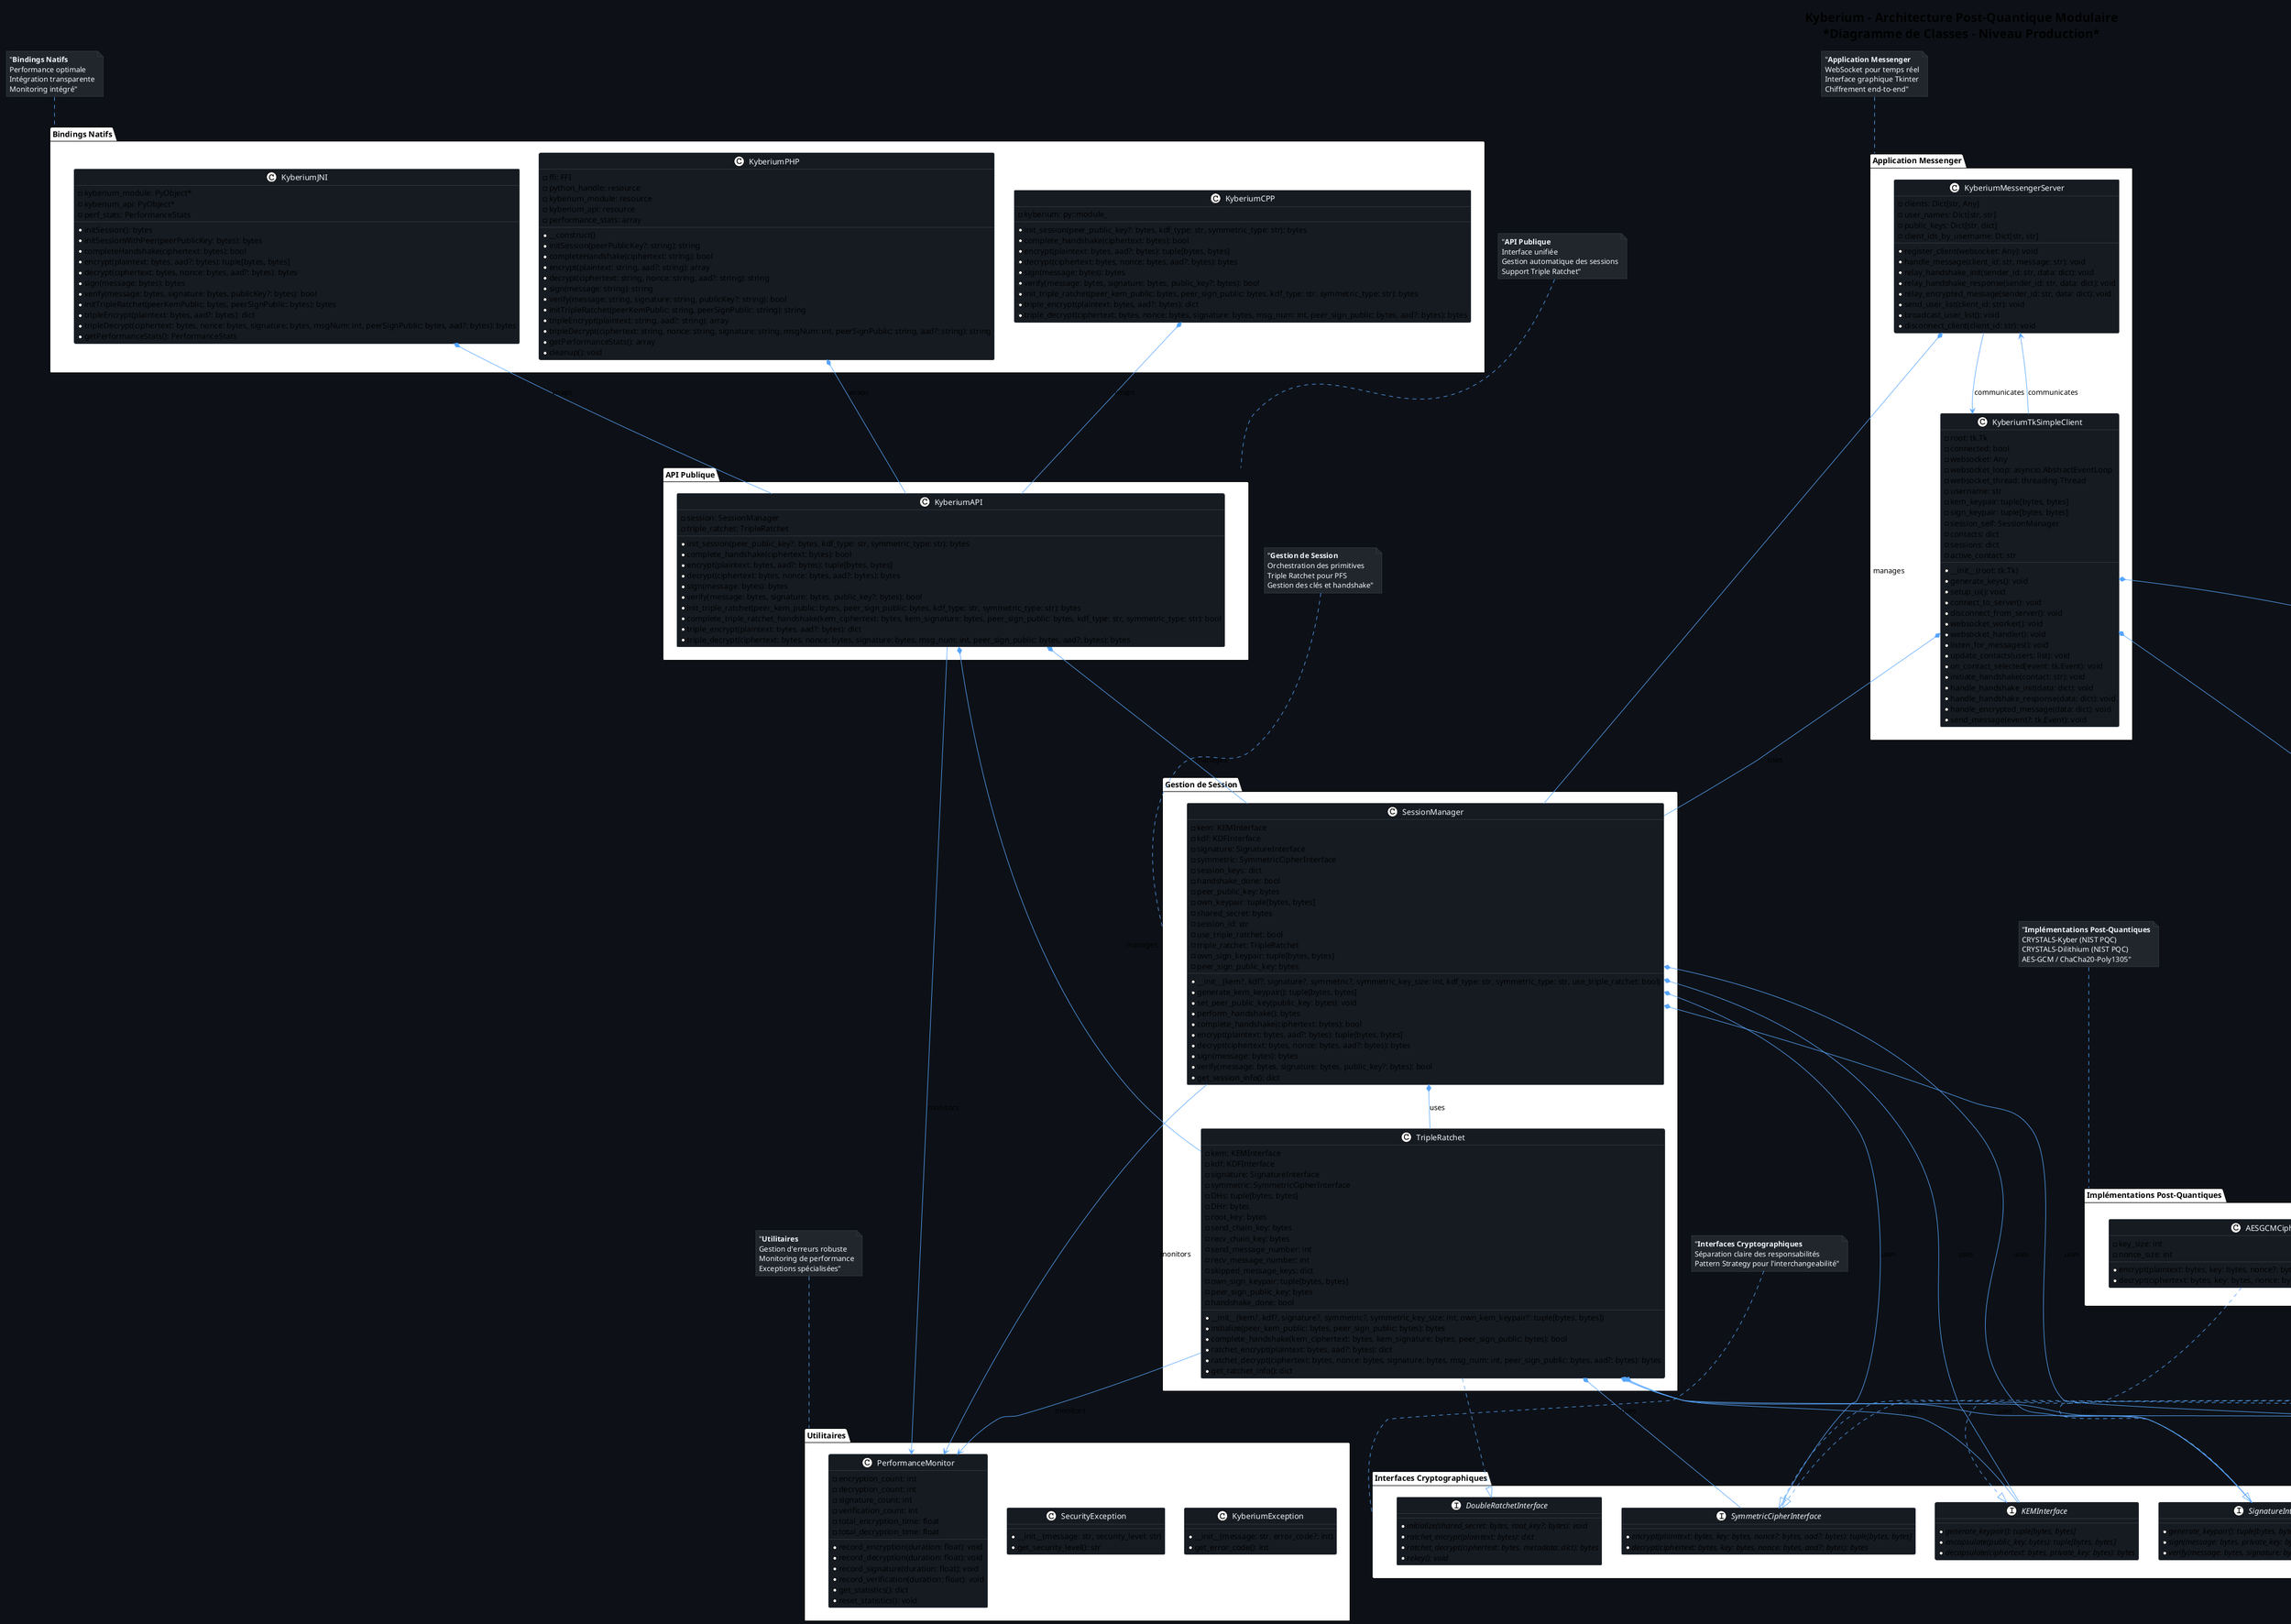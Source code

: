 @startuml Kyberium_Class_Diagram
!theme plain
skinparam backgroundColor #0D1117
skinparam classBackgroundColor #161B22
skinparam classBorderColor #30363D
skinparam classFontColor #F0F6FC
skinparam interfaceBackgroundColor #21262D
skinparam interfaceBorderColor #30363D
skinparam interfaceFontColor #F0F6FC
skinparam arrowColor #58A6FF
skinparam noteBackgroundColor #21262D
skinparam noteBorderColor #30363D
skinparam noteFontColor #F0F6FC

title **Kyberium - Architecture Post-Quantique Modulaire**\n*Diagramme de Classes - Niveau Production*

' ============================================================================
' INTERFACES FONDAMENTALES (ABSTRACT)
' ============================================================================

package "Interfaces Cryptographiques" as interfaces {
    interface KEMInterface {
        + {abstract} generate_keypair(): tuple[bytes, bytes]
        + {abstract} encapsulate(public_key: bytes): tuple[bytes, bytes]
        + {abstract} decapsulate(ciphertext: bytes, private_key: bytes): bytes
    }
    
    interface SignatureInterface {
        + {abstract} generate_keypair(): tuple[bytes, bytes]
        + {abstract} sign(message: bytes, private_key: bytes): bytes
        + {abstract} verify(message: bytes, signature: bytes, public_key: bytes): bool
    }
    
    interface SymmetricCipherInterface {
        + {abstract} encrypt(plaintext: bytes, key: bytes, nonce?: bytes, aad?: bytes): tuple[bytes, bytes]
        + {abstract} decrypt(ciphertext: bytes, key: bytes, nonce: bytes, aad?: bytes): bytes
    }
    
    interface KDFInterface {
        + {abstract} derive_key(input_key_material: bytes, length: int, salt?: bytes, info?: bytes): bytes
    }
    
    interface DoubleRatchetInterface {
        + {abstract} initialize(shared_secret: bytes, root_key?: bytes): void
        + {abstract} ratchet_encrypt(plaintext: bytes): dict
        + {abstract} ratchet_decrypt(ciphertext: bytes, metadata: dict): bytes
        + {abstract} rekey(): void
    }
}

' ============================================================================
' IMPLÉMENTATIONS CRYPTOGRAPHIQUES
' ============================================================================

package "Implémentations Post-Quantiques" as implementations {
    class Kyber1024 {
        - kem: ml_kem_1024
        + generate_keypair(): tuple[bytes, bytes]
        + encapsulate(public_key: bytes): tuple[bytes, bytes]
        + decapsulate(ciphertext: bytes, private_key: bytes): bytes
        + get_algorithm_info(): dict
    }
    
    class DilithiumSignature {
        - signature: ml_dsa_65
        + generate_keypair(): tuple[bytes, bytes]
        + sign(message: bytes, private_key: bytes): bytes
        + verify(message: bytes, signature: bytes, public_key: bytes): bool
        + get_algorithm_info(): dict
    }
    
    class AESGCMCipher {
        - key_size: int
        - nonce_size: int
        + encrypt(plaintext: bytes, key: bytes, nonce?: bytes, aad?: bytes): tuple[bytes, bytes]
        + decrypt(ciphertext: bytes, key: bytes, nonce: bytes, aad?: bytes): bytes
    }
    
    class ChaCha20Cipher {
        - key_size: int
        - nonce_size: int
        + encrypt(plaintext: bytes, key: bytes, nonce?: bytes, aad?: bytes): tuple[bytes, bytes]
        + decrypt(ciphertext: bytes, key: bytes, nonce: bytes, aad?: bytes): bytes
    }
    
    class SHA3KDF {
        - hash_algorithm: hashes.HashAlgorithm
        + derive_key(input_key_material: bytes, length: int, salt?: bytes, info?: bytes): bytes
    }
    
    class SHAKE256KDF {
        + derive_key(input_key_material: bytes, length: int, salt?: bytes, info?: bytes): bytes
    }
}

' ============================================================================
' GESTIONNAIRE DE SESSION ET RATCHET
' ============================================================================

package "Gestion de Session" as session {
    class SessionManager {
        - kem: KEMInterface
        - kdf: KDFInterface
        - signature: SignatureInterface
        - symmetric: SymmetricCipherInterface
        - session_keys: dict
        - handshake_done: bool
        - peer_public_key: bytes
        - own_keypair: tuple[bytes, bytes]
        - shared_secret: bytes
        - session_id: str
        - use_triple_ratchet: bool
        - triple_ratchet: TripleRatchet
        - own_sign_keypair: tuple[bytes, bytes]
        - peer_sign_public_key: bytes
        
        + __init__(kem?, kdf?, signature?, symmetric?, symmetric_key_size: int, kdf_type: str, symmetric_type: str, use_triple_ratchet: bool)
        + generate_kem_keypair(): tuple[bytes, bytes]
        + set_peer_public_key(public_key: bytes): void
        + perform_handshake(): bytes
        + complete_handshake(ciphertext: bytes): bool
        + encrypt(plaintext: bytes, aad?: bytes): tuple[bytes, bytes]
        + decrypt(ciphertext: bytes, nonce: bytes, aad?: bytes): bytes
        + sign(message: bytes): bytes
        + verify(message: bytes, signature: bytes, public_key?: bytes): bool
        + get_session_info(): dict
    }
    
    class TripleRatchet {
        - kem: KEMInterface
        - kdf: KDFInterface
        - signature: SignatureInterface
        - symmetric: SymmetricCipherInterface
        - DHs: tuple[bytes, bytes]
        - DHr: bytes
        - root_key: bytes
        - send_chain_key: bytes
        - recv_chain_key: bytes
        - send_message_number: int
        - recv_message_number: int
        - skipped_message_keys: dict
        - own_sign_keypair: tuple[bytes, bytes]
        - peer_sign_public_key: bytes
        - handshake_done: bool
        
        + __init__(kem?, kdf?, signature?, symmetric?, symmetric_key_size: int, own_kem_keypair?: tuple[bytes, bytes])
        + initialize(peer_kem_public: bytes, peer_sign_public: bytes): bytes
        + complete_handshake(kem_ciphertext: bytes, kem_signature: bytes, peer_sign_public: bytes): bool
        + ratchet_encrypt(plaintext: bytes, aad?: bytes): dict
        + ratchet_decrypt(ciphertext: bytes, nonce: bytes, signature: bytes, msg_num: int, peer_sign_public: bytes, aad?: bytes): bytes
        + get_ratchet_info(): dict
    }
}

' ============================================================================
' API PUBLIQUE
' ============================================================================

package "API Publique" as api {
    class KyberiumAPI {
        - session: SessionManager
        - triple_ratchet: TripleRatchet
        
        + init_session(peer_public_key?: bytes, kdf_type: str, symmetric_type: str): bytes
        + complete_handshake(ciphertext: bytes): bool
        + encrypt(plaintext: bytes, aad?: bytes): tuple[bytes, bytes]
        + decrypt(ciphertext: bytes, nonce: bytes, aad?: bytes): bytes
        + sign(message: bytes): bytes
        + verify(message: bytes, signature: bytes, public_key?: bytes): bool
        + init_triple_ratchet(peer_kem_public: bytes, peer_sign_public: bytes, kdf_type: str, symmetric_type: str): bytes
        + complete_triple_ratchet_handshake(kem_ciphertext: bytes, kem_signature: bytes, peer_sign_public: bytes, kdf_type: str, symmetric_type: str): bool
        + triple_encrypt(plaintext: bytes, aad?: bytes): dict
        + triple_decrypt(ciphertext: bytes, nonce: bytes, signature: bytes, msg_num: int, peer_sign_public: bytes, aad?: bytes): bytes
    }
}

' ============================================================================
' BINDINGS NATIFS
' ============================================================================

package "Bindings Natifs" as bindings {
    class KyberiumCPP {
        - kyberium: py::module_
        
        + init_session(peer_public_key?: bytes, kdf_type: str, symmetric_type: str): bytes
        + complete_handshake(ciphertext: bytes): bool
        + encrypt(plaintext: bytes, aad?: bytes): tuple[bytes, bytes]
        + decrypt(ciphertext: bytes, nonce: bytes, aad?: bytes): bytes
        + sign(message: bytes): bytes
        + verify(message: bytes, signature: bytes, public_key?: bytes): bool
        + init_triple_ratchet(peer_kem_public: bytes, peer_sign_public: bytes, kdf_type: str, symmetric_type: str): bytes
        + triple_encrypt(plaintext: bytes, aad?: bytes): dict
        + triple_decrypt(ciphertext: bytes, nonce: bytes, signature: bytes, msg_num: int, peer_sign_public: bytes, aad?: bytes): bytes
    }
    
    class KyberiumJNI {
        - kyberium_module: PyObject*
        - kyberium_api: PyObject*
        - perf_stats: PerformanceStats
        
        + initSession(): bytes
        + initSessionWithPeer(peerPublicKey: bytes): bytes
        + completeHandshake(ciphertext: bytes): bool
        + encrypt(plaintext: bytes, aad?: bytes): tuple[bytes, bytes]
        + decrypt(ciphertext: bytes, nonce: bytes, aad?: bytes): bytes
        + sign(message: bytes): bytes
        + verify(message: bytes, signature: bytes, publicKey?: bytes): bool
        + initTripleRatchet(peerKemPublic: bytes, peerSignPublic: bytes): bytes
        + tripleEncrypt(plaintext: bytes, aad?: bytes): dict
        + tripleDecrypt(ciphertext: bytes, nonce: bytes, signature: bytes, msgNum: int, peerSignPublic: bytes, aad?: bytes): bytes
        + getPerformanceStats(): PerformanceStats
    }
    
    class KyberiumPHP {
        - ffi: FFI
        - python_handle: resource
        - kyberium_module: resource
        - kyberium_api: resource
        - performance_stats: array
        
        + __construct()
        + initSession(peerPublicKey?: string): string
        + completeHandshake(ciphertext: string): bool
        + encrypt(plaintext: string, aad?: string): array
        + decrypt(ciphertext: string, nonce: string, aad?: string): string
        + sign(message: string): string
        + verify(message: string, signature: string, publicKey?: string): bool
        + initTripleRatchet(peerKemPublic: string, peerSignPublic: string): string
        + tripleEncrypt(plaintext: string, aad?: string): array
        + tripleDecrypt(ciphertext: string, nonce: string, signature: string, msgNum: int, peerSignPublic: string, aad?: string): string
        + getPerformanceStats(): array
        + cleanup(): void
    }
}

' ============================================================================
' APPLICATION MESSAGERIE
' ============================================================================

package "Application Messenger" as messenger {
    class KyberiumMessengerServer {
        - clients: Dict[str, Any]
        - user_names: Dict[str, str]
        - public_keys: Dict[str, dict]
        - client_ids_by_username: Dict[str, str]
        
        + register_client(websocket: Any): void
        + handle_message(client_id: str, message: str): void
        + relay_handshake_init(sender_id: str, data: dict): void
        + relay_handshake_response(sender_id: str, data: dict): void
        + relay_encrypted_message(sender_id: str, data: dict): void
        + send_user_list(client_id: str): void
        + broadcast_user_list(): void
        + disconnect_client(client_id: str): void
    }
    
    class KyberiumTkSimpleClient {
        - root: tk.Tk
        - connected: bool
        - websocket: Any
        - websocket_loop: asyncio.AbstractEventLoop
        - websocket_thread: threading.Thread
        - username: str
        - kem_keypair: tuple[bytes, bytes]
        - sign_keypair: tuple[bytes, bytes]
        - session_self: SessionManager
        - contacts: dict
        - sessions: dict
        - active_contact: str
        
        + __init__(root: tk.Tk)
        + generate_keys(): void
        + setup_ui(): void
        + connect_to_server(): void
        + disconnect_from_server(): void
        + websocket_worker(): void
        + websocket_handler(): void
        + listen_for_messages(): void
        + update_contacts(users: list): void
        + on_contact_selected(event: tk.Event): void
        + initiate_handshake(contact: str): void
        + handle_handshake_init(data: dict): void
        + handle_handshake_response(data: dict): void
        + handle_encrypted_message(data: dict): void
        + send_message(event?: tk.Event): void
    }
}

' ============================================================================
' UTILITAIRES ET EXCEPTIONS
' ============================================================================

package "Utilitaires" as utils {
    class KyberiumException {
        + __init__(message: str, error_code?: int)
        + get_error_code(): int
    }
    
    class SecurityException {
        + __init__(message: str, security_level: str)
        + get_security_level(): str
    }
    
    class PerformanceMonitor {
        - encryption_count: int
        - decryption_count: int
        - signature_count: int
        - verification_count: int
        - total_encryption_time: float
        - total_decryption_time: float
        
        + record_encryption(duration: float): void
        + record_decryption(duration: float): void
        + record_signature(duration: float): void
        + record_verification(duration: float): void
        + get_statistics(): dict
        + reset_statistics(): void
    }
}

' ============================================================================
' RELATIONS D'HÉRITAGE
' ============================================================================

Kyber1024 ..|> KEMInterface
DilithiumSignature ..|> SignatureInterface
AESGCMCipher ..|> SymmetricCipherInterface
ChaCha20Cipher ..|> SymmetricCipherInterface
SHA3KDF ..|> KDFInterface
SHAKE256KDF ..|> KDFInterface
TripleRatchet ..|> DoubleRatchetInterface

' ============================================================================
' RELATIONS DE COMPOSITION
' ============================================================================

SessionManager *-- KEMInterface : uses
SessionManager *-- KDFInterface : uses
SessionManager *-- SignatureInterface : uses
SessionManager *-- SymmetricCipherInterface : uses
SessionManager *-- TripleRatchet : uses

TripleRatchet *-- KEMInterface : uses
TripleRatchet *-- KDFInterface : uses
TripleRatchet *-- SignatureInterface : uses
TripleRatchet *-- SymmetricCipherInterface : uses

KyberiumAPI *-- SessionManager : manages
KyberiumAPI *-- TripleRatchet : manages

KyberiumCPP *-- KyberiumAPI : wraps
KyberiumJNI *-- KyberiumAPI : wraps
KyberiumPHP *-- KyberiumAPI : wraps

KyberiumMessengerServer *-- SessionManager : manages
KyberiumTkSimpleClient *-- SessionManager : uses
KyberiumTkSimpleClient *-- Kyber1024 : uses
KyberiumTkSimpleClient *-- DilithiumSignature : uses

' ============================================================================
' RELATIONS D'ASSOCIATION
' ============================================================================

SessionManager --> PerformanceMonitor : monitors
TripleRatchet --> PerformanceMonitor : monitors
KyberiumAPI --> PerformanceMonitor : monitors

KyberiumMessengerServer --> KyberiumTkSimpleClient : communicates
KyberiumTkSimpleClient --> KyberiumMessengerServer : communicates

' ============================================================================
' NOTES ARCHITECTURALES
' ============================================================================

note top of interfaces : "**Interfaces Cryptographiques**\nSéparation claire des responsabilités\nPattern Strategy pour l'interchangeabilité"

note top of implementations : "**Implémentations Post-Quantiques**\nCRYSTALS-Kyber (NIST PQC)\nCRYSTALS-Dilithium (NIST PQC)\nAES-GCM / ChaCha20-Poly1305"

note top of session : "**Gestion de Session**\nOrchestration des primitives\nTriple Ratchet pour PFS\nGestion des clés et handshake"

note top of api : "**API Publique**\nInterface unifiée\nGestion automatique des sessions\nSupport Triple Ratchet"

note top of bindings : "**Bindings Natifs**\nPerformance optimale\nIntégration transparente\nMonitoring intégré"

note top of messenger : "**Application Messenger**\nWebSocket pour temps réel\nInterface graphique Tkinter\nChiffrement end-to-end"

note top of utils : "**Utilitaires**\nGestion d'erreurs robuste\nMonitoring de performance\nExceptions spécialisées"

@enduml 